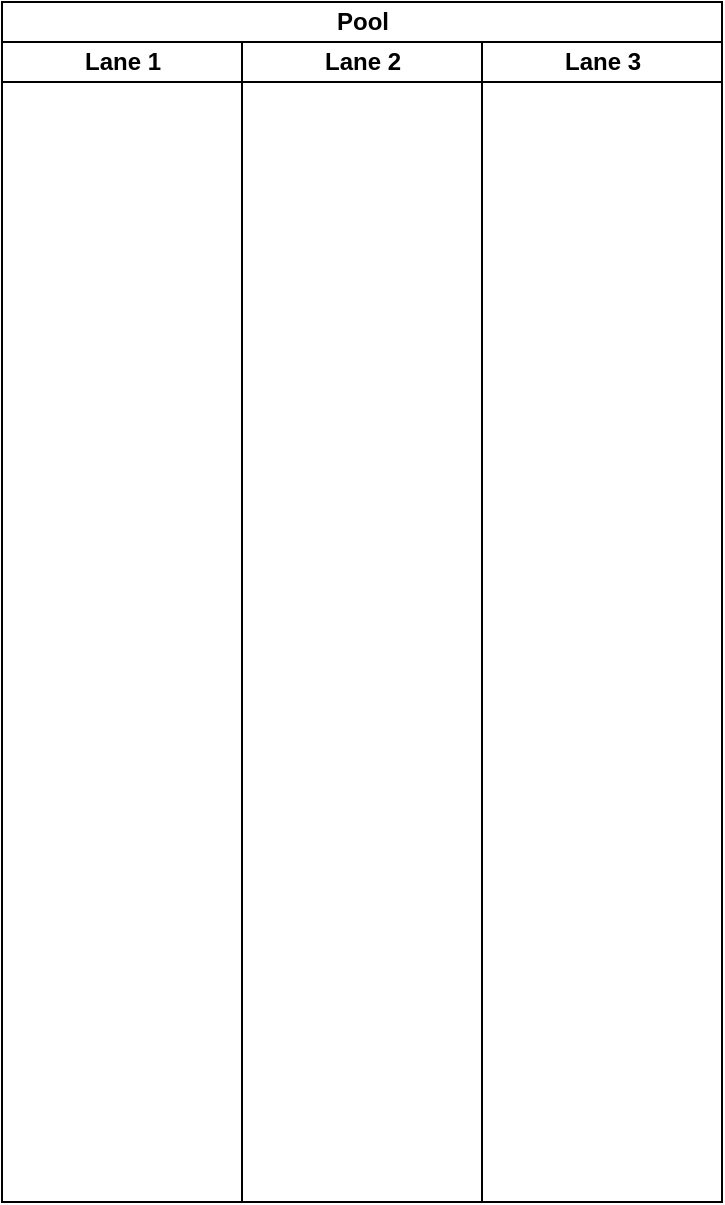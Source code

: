 <mxfile version="21.5.0" type="github">
  <diagram name="第 1 页" id="U_sjuf_lWmJBDMzV499A">
    <mxGraphModel dx="1626" dy="788" grid="1" gridSize="10" guides="1" tooltips="1" connect="1" arrows="1" fold="1" page="1" pageScale="1" pageWidth="827" pageHeight="1169" math="0" shadow="0">
      <root>
        <mxCell id="0" />
        <mxCell id="1" parent="0" />
        <mxCell id="Er62Z0cQib9WhrHs04Ta-1" value="Pool" style="swimlane;childLayout=stackLayout;resizeParent=1;resizeParentMax=0;startSize=20;html=1;" vertex="1" parent="1">
          <mxGeometry x="180" y="150" width="360" height="600" as="geometry" />
        </mxCell>
        <mxCell id="Er62Z0cQib9WhrHs04Ta-2" value="Lane 1" style="swimlane;startSize=20;html=1;" vertex="1" parent="Er62Z0cQib9WhrHs04Ta-1">
          <mxGeometry y="20" width="120" height="580" as="geometry" />
        </mxCell>
        <mxCell id="Er62Z0cQib9WhrHs04Ta-3" value="Lane 2" style="swimlane;startSize=20;html=1;" vertex="1" parent="Er62Z0cQib9WhrHs04Ta-1">
          <mxGeometry x="120" y="20" width="120" height="580" as="geometry" />
        </mxCell>
        <mxCell id="Er62Z0cQib9WhrHs04Ta-4" value="Lane 3" style="swimlane;startSize=20;html=1;" vertex="1" parent="Er62Z0cQib9WhrHs04Ta-1">
          <mxGeometry x="240" y="20" width="120" height="580" as="geometry" />
        </mxCell>
      </root>
    </mxGraphModel>
  </diagram>
</mxfile>
